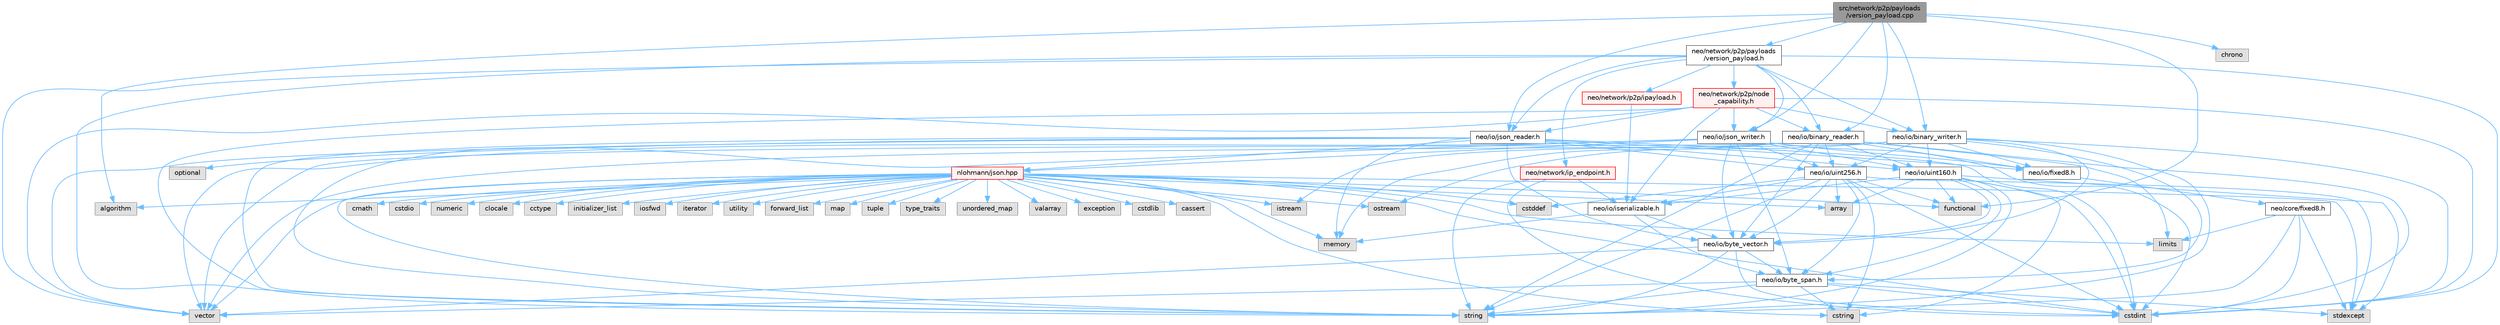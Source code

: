 digraph "src/network/p2p/payloads/version_payload.cpp"
{
 // LATEX_PDF_SIZE
  bgcolor="transparent";
  edge [fontname=Helvetica,fontsize=10,labelfontname=Helvetica,labelfontsize=10];
  node [fontname=Helvetica,fontsize=10,shape=box,height=0.2,width=0.4];
  Node1 [id="Node000001",label="src/network/p2p/payloads\l/version_payload.cpp",height=0.2,width=0.4,color="gray40", fillcolor="grey60", style="filled", fontcolor="black",tooltip=" "];
  Node1 -> Node2 [id="edge136_Node000001_Node000002",color="steelblue1",style="solid",tooltip=" "];
  Node2 [id="Node000002",label="neo/io/binary_reader.h",height=0.2,width=0.4,color="grey40", fillcolor="white", style="filled",URL="$binary__reader_8h.html",tooltip=" "];
  Node2 -> Node3 [id="edge137_Node000002_Node000003",color="steelblue1",style="solid",tooltip=" "];
  Node3 [id="Node000003",label="neo/io/byte_vector.h",height=0.2,width=0.4,color="grey40", fillcolor="white", style="filled",URL="$io_2byte__vector_8h.html",tooltip=" "];
  Node3 -> Node4 [id="edge138_Node000003_Node000004",color="steelblue1",style="solid",tooltip=" "];
  Node4 [id="Node000004",label="neo/io/byte_span.h",height=0.2,width=0.4,color="grey40", fillcolor="white", style="filled",URL="$io_2byte__span_8h.html",tooltip=" "];
  Node4 -> Node5 [id="edge139_Node000004_Node000005",color="steelblue1",style="solid",tooltip=" "];
  Node5 [id="Node000005",label="cstdint",height=0.2,width=0.4,color="grey60", fillcolor="#E0E0E0", style="filled",tooltip=" "];
  Node4 -> Node6 [id="edge140_Node000004_Node000006",color="steelblue1",style="solid",tooltip=" "];
  Node6 [id="Node000006",label="cstring",height=0.2,width=0.4,color="grey60", fillcolor="#E0E0E0", style="filled",tooltip=" "];
  Node4 -> Node7 [id="edge141_Node000004_Node000007",color="steelblue1",style="solid",tooltip=" "];
  Node7 [id="Node000007",label="stdexcept",height=0.2,width=0.4,color="grey60", fillcolor="#E0E0E0", style="filled",tooltip=" "];
  Node4 -> Node8 [id="edge142_Node000004_Node000008",color="steelblue1",style="solid",tooltip=" "];
  Node8 [id="Node000008",label="string",height=0.2,width=0.4,color="grey60", fillcolor="#E0E0E0", style="filled",tooltip=" "];
  Node4 -> Node9 [id="edge143_Node000004_Node000009",color="steelblue1",style="solid",tooltip=" "];
  Node9 [id="Node000009",label="vector",height=0.2,width=0.4,color="grey60", fillcolor="#E0E0E0", style="filled",tooltip=" "];
  Node3 -> Node5 [id="edge144_Node000003_Node000005",color="steelblue1",style="solid",tooltip=" "];
  Node3 -> Node8 [id="edge145_Node000003_Node000008",color="steelblue1",style="solid",tooltip=" "];
  Node3 -> Node9 [id="edge146_Node000003_Node000009",color="steelblue1",style="solid",tooltip=" "];
  Node2 -> Node10 [id="edge147_Node000002_Node000010",color="steelblue1",style="solid",tooltip=" "];
  Node10 [id="Node000010",label="neo/io/fixed8.h",height=0.2,width=0.4,color="grey40", fillcolor="white", style="filled",URL="$io_2fixed8_8h.html",tooltip=" "];
  Node10 -> Node11 [id="edge148_Node000010_Node000011",color="steelblue1",style="solid",tooltip=" "];
  Node11 [id="Node000011",label="neo/core/fixed8.h",height=0.2,width=0.4,color="grey40", fillcolor="white", style="filled",URL="$core_2fixed8_8h.html",tooltip=" "];
  Node11 -> Node5 [id="edge149_Node000011_Node000005",color="steelblue1",style="solid",tooltip=" "];
  Node11 -> Node12 [id="edge150_Node000011_Node000012",color="steelblue1",style="solid",tooltip=" "];
  Node12 [id="Node000012",label="limits",height=0.2,width=0.4,color="grey60", fillcolor="#E0E0E0", style="filled",tooltip=" "];
  Node11 -> Node7 [id="edge151_Node000011_Node000007",color="steelblue1",style="solid",tooltip=" "];
  Node11 -> Node8 [id="edge152_Node000011_Node000008",color="steelblue1",style="solid",tooltip=" "];
  Node2 -> Node13 [id="edge153_Node000002_Node000013",color="steelblue1",style="solid",tooltip=" "];
  Node13 [id="Node000013",label="neo/io/uint160.h",height=0.2,width=0.4,color="grey40", fillcolor="white", style="filled",URL="$uint160_8h.html",tooltip=" "];
  Node13 -> Node4 [id="edge154_Node000013_Node000004",color="steelblue1",style="solid",tooltip=" "];
  Node13 -> Node3 [id="edge155_Node000013_Node000003",color="steelblue1",style="solid",tooltip=" "];
  Node13 -> Node14 [id="edge156_Node000013_Node000014",color="steelblue1",style="solid",tooltip=" "];
  Node14 [id="Node000014",label="neo/io/iserializable.h",height=0.2,width=0.4,color="grey40", fillcolor="white", style="filled",URL="$iserializable_8h.html",tooltip=" "];
  Node14 -> Node4 [id="edge157_Node000014_Node000004",color="steelblue1",style="solid",tooltip=" "];
  Node14 -> Node3 [id="edge158_Node000014_Node000003",color="steelblue1",style="solid",tooltip=" "];
  Node14 -> Node15 [id="edge159_Node000014_Node000015",color="steelblue1",style="solid",tooltip=" "];
  Node15 [id="Node000015",label="memory",height=0.2,width=0.4,color="grey60", fillcolor="#E0E0E0", style="filled",tooltip=" "];
  Node13 -> Node16 [id="edge160_Node000013_Node000016",color="steelblue1",style="solid",tooltip=" "];
  Node16 [id="Node000016",label="array",height=0.2,width=0.4,color="grey60", fillcolor="#E0E0E0", style="filled",tooltip=" "];
  Node13 -> Node5 [id="edge161_Node000013_Node000005",color="steelblue1",style="solid",tooltip=" "];
  Node13 -> Node6 [id="edge162_Node000013_Node000006",color="steelblue1",style="solid",tooltip=" "];
  Node13 -> Node17 [id="edge163_Node000013_Node000017",color="steelblue1",style="solid",tooltip=" "];
  Node17 [id="Node000017",label="functional",height=0.2,width=0.4,color="grey60", fillcolor="#E0E0E0", style="filled",tooltip=" "];
  Node13 -> Node7 [id="edge164_Node000013_Node000007",color="steelblue1",style="solid",tooltip=" "];
  Node13 -> Node8 [id="edge165_Node000013_Node000008",color="steelblue1",style="solid",tooltip=" "];
  Node2 -> Node18 [id="edge166_Node000002_Node000018",color="steelblue1",style="solid",tooltip=" "];
  Node18 [id="Node000018",label="neo/io/uint256.h",height=0.2,width=0.4,color="grey40", fillcolor="white", style="filled",URL="$uint256_8h.html",tooltip=" "];
  Node18 -> Node4 [id="edge167_Node000018_Node000004",color="steelblue1",style="solid",tooltip=" "];
  Node18 -> Node3 [id="edge168_Node000018_Node000003",color="steelblue1",style="solid",tooltip=" "];
  Node18 -> Node14 [id="edge169_Node000018_Node000014",color="steelblue1",style="solid",tooltip=" "];
  Node18 -> Node16 [id="edge170_Node000018_Node000016",color="steelblue1",style="solid",tooltip=" "];
  Node18 -> Node19 [id="edge171_Node000018_Node000019",color="steelblue1",style="solid",tooltip=" "];
  Node19 [id="Node000019",label="cstddef",height=0.2,width=0.4,color="grey60", fillcolor="#E0E0E0", style="filled",tooltip=" "];
  Node18 -> Node5 [id="edge172_Node000018_Node000005",color="steelblue1",style="solid",tooltip=" "];
  Node18 -> Node6 [id="edge173_Node000018_Node000006",color="steelblue1",style="solid",tooltip=" "];
  Node18 -> Node17 [id="edge174_Node000018_Node000017",color="steelblue1",style="solid",tooltip=" "];
  Node18 -> Node7 [id="edge175_Node000018_Node000007",color="steelblue1",style="solid",tooltip=" "];
  Node18 -> Node8 [id="edge176_Node000018_Node000008",color="steelblue1",style="solid",tooltip=" "];
  Node2 -> Node5 [id="edge177_Node000002_Node000005",color="steelblue1",style="solid",tooltip=" "];
  Node2 -> Node20 [id="edge178_Node000002_Node000020",color="steelblue1",style="solid",tooltip=" "];
  Node20 [id="Node000020",label="istream",height=0.2,width=0.4,color="grey60", fillcolor="#E0E0E0", style="filled",tooltip=" "];
  Node2 -> Node12 [id="edge179_Node000002_Node000012",color="steelblue1",style="solid",tooltip=" "];
  Node2 -> Node15 [id="edge180_Node000002_Node000015",color="steelblue1",style="solid",tooltip=" "];
  Node2 -> Node8 [id="edge181_Node000002_Node000008",color="steelblue1",style="solid",tooltip=" "];
  Node2 -> Node9 [id="edge182_Node000002_Node000009",color="steelblue1",style="solid",tooltip=" "];
  Node1 -> Node21 [id="edge183_Node000001_Node000021",color="steelblue1",style="solid",tooltip=" "];
  Node21 [id="Node000021",label="neo/io/binary_writer.h",height=0.2,width=0.4,color="grey40", fillcolor="white", style="filled",URL="$binary__writer_8h.html",tooltip=" "];
  Node21 -> Node4 [id="edge184_Node000021_Node000004",color="steelblue1",style="solid",tooltip=" "];
  Node21 -> Node3 [id="edge185_Node000021_Node000003",color="steelblue1",style="solid",tooltip=" "];
  Node21 -> Node10 [id="edge186_Node000021_Node000010",color="steelblue1",style="solid",tooltip=" "];
  Node21 -> Node13 [id="edge187_Node000021_Node000013",color="steelblue1",style="solid",tooltip=" "];
  Node21 -> Node18 [id="edge188_Node000021_Node000018",color="steelblue1",style="solid",tooltip=" "];
  Node21 -> Node5 [id="edge189_Node000021_Node000005",color="steelblue1",style="solid",tooltip=" "];
  Node21 -> Node22 [id="edge190_Node000021_Node000022",color="steelblue1",style="solid",tooltip=" "];
  Node22 [id="Node000022",label="ostream",height=0.2,width=0.4,color="grey60", fillcolor="#E0E0E0", style="filled",tooltip=" "];
  Node21 -> Node8 [id="edge191_Node000021_Node000008",color="steelblue1",style="solid",tooltip=" "];
  Node21 -> Node9 [id="edge192_Node000021_Node000009",color="steelblue1",style="solid",tooltip=" "];
  Node1 -> Node23 [id="edge193_Node000001_Node000023",color="steelblue1",style="solid",tooltip=" "];
  Node23 [id="Node000023",label="neo/io/json_reader.h",height=0.2,width=0.4,color="grey40", fillcolor="white", style="filled",URL="$json__reader_8h.html",tooltip=" "];
  Node23 -> Node3 [id="edge194_Node000023_Node000003",color="steelblue1",style="solid",tooltip=" "];
  Node23 -> Node10 [id="edge195_Node000023_Node000010",color="steelblue1",style="solid",tooltip=" "];
  Node23 -> Node13 [id="edge196_Node000023_Node000013",color="steelblue1",style="solid",tooltip=" "];
  Node23 -> Node18 [id="edge197_Node000023_Node000018",color="steelblue1",style="solid",tooltip=" "];
  Node23 -> Node5 [id="edge198_Node000023_Node000005",color="steelblue1",style="solid",tooltip=" "];
  Node23 -> Node15 [id="edge199_Node000023_Node000015",color="steelblue1",style="solid",tooltip=" "];
  Node23 -> Node24 [id="edge200_Node000023_Node000024",color="steelblue1",style="solid",tooltip=" "];
  Node24 [id="Node000024",label="nlohmann/json.hpp",height=0.2,width=0.4,color="red", fillcolor="#FFF0F0", style="filled",URL="$json_8hpp.html",tooltip=" "];
  Node24 -> Node25 [id="edge201_Node000024_Node000025",color="steelblue1",style="solid",tooltip=" "];
  Node25 [id="Node000025",label="algorithm",height=0.2,width=0.4,color="grey60", fillcolor="#E0E0E0", style="filled",tooltip=" "];
  Node24 -> Node19 [id="edge202_Node000024_Node000019",color="steelblue1",style="solid",tooltip=" "];
  Node24 -> Node17 [id="edge203_Node000024_Node000017",color="steelblue1",style="solid",tooltip=" "];
  Node24 -> Node26 [id="edge204_Node000024_Node000026",color="steelblue1",style="solid",tooltip=" "];
  Node26 [id="Node000026",label="initializer_list",height=0.2,width=0.4,color="grey60", fillcolor="#E0E0E0", style="filled",tooltip=" "];
  Node24 -> Node27 [id="edge205_Node000024_Node000027",color="steelblue1",style="solid",tooltip=" "];
  Node27 [id="Node000027",label="iosfwd",height=0.2,width=0.4,color="grey60", fillcolor="#E0E0E0", style="filled",tooltip=" "];
  Node24 -> Node28 [id="edge206_Node000024_Node000028",color="steelblue1",style="solid",tooltip=" "];
  Node28 [id="Node000028",label="iterator",height=0.2,width=0.4,color="grey60", fillcolor="#E0E0E0", style="filled",tooltip=" "];
  Node24 -> Node15 [id="edge207_Node000024_Node000015",color="steelblue1",style="solid",tooltip=" "];
  Node24 -> Node8 [id="edge208_Node000024_Node000008",color="steelblue1",style="solid",tooltip=" "];
  Node24 -> Node29 [id="edge209_Node000024_Node000029",color="steelblue1",style="solid",tooltip=" "];
  Node29 [id="Node000029",label="utility",height=0.2,width=0.4,color="grey60", fillcolor="#E0E0E0", style="filled",tooltip=" "];
  Node24 -> Node9 [id="edge210_Node000024_Node000009",color="steelblue1",style="solid",tooltip=" "];
  Node24 -> Node16 [id="edge211_Node000024_Node000016",color="steelblue1",style="solid",tooltip=" "];
  Node24 -> Node30 [id="edge212_Node000024_Node000030",color="steelblue1",style="solid",tooltip=" "];
  Node30 [id="Node000030",label="forward_list",height=0.2,width=0.4,color="grey60", fillcolor="#E0E0E0", style="filled",tooltip=" "];
  Node24 -> Node31 [id="edge213_Node000024_Node000031",color="steelblue1",style="solid",tooltip=" "];
  Node31 [id="Node000031",label="map",height=0.2,width=0.4,color="grey60", fillcolor="#E0E0E0", style="filled",tooltip=" "];
  Node24 -> Node32 [id="edge214_Node000024_Node000032",color="steelblue1",style="solid",tooltip=" "];
  Node32 [id="Node000032",label="tuple",height=0.2,width=0.4,color="grey60", fillcolor="#E0E0E0", style="filled",tooltip=" "];
  Node24 -> Node33 [id="edge215_Node000024_Node000033",color="steelblue1",style="solid",tooltip=" "];
  Node33 [id="Node000033",label="type_traits",height=0.2,width=0.4,color="grey60", fillcolor="#E0E0E0", style="filled",tooltip=" "];
  Node24 -> Node34 [id="edge216_Node000024_Node000034",color="steelblue1",style="solid",tooltip=" "];
  Node34 [id="Node000034",label="unordered_map",height=0.2,width=0.4,color="grey60", fillcolor="#E0E0E0", style="filled",tooltip=" "];
  Node24 -> Node35 [id="edge217_Node000024_Node000035",color="steelblue1",style="solid",tooltip=" "];
  Node35 [id="Node000035",label="valarray",height=0.2,width=0.4,color="grey60", fillcolor="#E0E0E0", style="filled",tooltip=" "];
  Node24 -> Node36 [id="edge218_Node000024_Node000036",color="steelblue1",style="solid",tooltip=" "];
  Node36 [id="Node000036",label="exception",height=0.2,width=0.4,color="grey60", fillcolor="#E0E0E0", style="filled",tooltip=" "];
  Node24 -> Node7 [id="edge219_Node000024_Node000007",color="steelblue1",style="solid",tooltip=" "];
  Node24 -> Node5 [id="edge220_Node000024_Node000005",color="steelblue1",style="solid",tooltip=" "];
  Node24 -> Node37 [id="edge221_Node000024_Node000037",color="steelblue1",style="solid",tooltip=" "];
  Node37 [id="Node000037",label="cstdlib",height=0.2,width=0.4,color="grey60", fillcolor="#E0E0E0", style="filled",tooltip=" "];
  Node24 -> Node38 [id="edge222_Node000024_Node000038",color="steelblue1",style="solid",tooltip=" "];
  Node38 [id="Node000038",label="cassert",height=0.2,width=0.4,color="grey60", fillcolor="#E0E0E0", style="filled",tooltip=" "];
  Node24 -> Node12 [id="edge223_Node000024_Node000012",color="steelblue1",style="solid",tooltip=" "];
  Node24 -> Node6 [id="edge224_Node000024_Node000006",color="steelblue1",style="solid",tooltip=" "];
  Node24 -> Node39 [id="edge225_Node000024_Node000039",color="steelblue1",style="solid",tooltip=" "];
  Node39 [id="Node000039",label="cmath",height=0.2,width=0.4,color="grey60", fillcolor="#E0E0E0", style="filled",tooltip=" "];
  Node24 -> Node40 [id="edge226_Node000024_Node000040",color="steelblue1",style="solid",tooltip=" "];
  Node40 [id="Node000040",label="cstdio",height=0.2,width=0.4,color="grey60", fillcolor="#E0E0E0", style="filled",tooltip=" "];
  Node24 -> Node41 [id="edge227_Node000024_Node000041",color="steelblue1",style="solid",tooltip=" "];
  Node41 [id="Node000041",label="numeric",height=0.2,width=0.4,color="grey60", fillcolor="#E0E0E0", style="filled",tooltip=" "];
  Node24 -> Node20 [id="edge228_Node000024_Node000020",color="steelblue1",style="solid",tooltip=" "];
  Node24 -> Node42 [id="edge229_Node000024_Node000042",color="steelblue1",style="solid",tooltip=" "];
  Node42 [id="Node000042",label="clocale",height=0.2,width=0.4,color="grey60", fillcolor="#E0E0E0", style="filled",tooltip=" "];
  Node24 -> Node43 [id="edge230_Node000024_Node000043",color="steelblue1",style="solid",tooltip=" "];
  Node43 [id="Node000043",label="cctype",height=0.2,width=0.4,color="grey60", fillcolor="#E0E0E0", style="filled",tooltip=" "];
  Node24 -> Node22 [id="edge231_Node000024_Node000022",color="steelblue1",style="solid",tooltip=" "];
  Node23 -> Node47 [id="edge232_Node000023_Node000047",color="steelblue1",style="solid",tooltip=" "];
  Node47 [id="Node000047",label="optional",height=0.2,width=0.4,color="grey60", fillcolor="#E0E0E0", style="filled",tooltip=" "];
  Node23 -> Node8 [id="edge233_Node000023_Node000008",color="steelblue1",style="solid",tooltip=" "];
  Node23 -> Node9 [id="edge234_Node000023_Node000009",color="steelblue1",style="solid",tooltip=" "];
  Node1 -> Node48 [id="edge235_Node000001_Node000048",color="steelblue1",style="solid",tooltip=" "];
  Node48 [id="Node000048",label="neo/io/json_writer.h",height=0.2,width=0.4,color="grey40", fillcolor="white", style="filled",URL="$json__writer_8h.html",tooltip=" "];
  Node48 -> Node4 [id="edge236_Node000048_Node000004",color="steelblue1",style="solid",tooltip=" "];
  Node48 -> Node3 [id="edge237_Node000048_Node000003",color="steelblue1",style="solid",tooltip=" "];
  Node48 -> Node10 [id="edge238_Node000048_Node000010",color="steelblue1",style="solid",tooltip=" "];
  Node48 -> Node13 [id="edge239_Node000048_Node000013",color="steelblue1",style="solid",tooltip=" "];
  Node48 -> Node18 [id="edge240_Node000048_Node000018",color="steelblue1",style="solid",tooltip=" "];
  Node48 -> Node5 [id="edge241_Node000048_Node000005",color="steelblue1",style="solid",tooltip=" "];
  Node48 -> Node24 [id="edge242_Node000048_Node000024",color="steelblue1",style="solid",tooltip=" "];
  Node48 -> Node8 [id="edge243_Node000048_Node000008",color="steelblue1",style="solid",tooltip=" "];
  Node48 -> Node9 [id="edge244_Node000048_Node000009",color="steelblue1",style="solid",tooltip=" "];
  Node1 -> Node49 [id="edge245_Node000001_Node000049",color="steelblue1",style="solid",tooltip=" "];
  Node49 [id="Node000049",label="neo/network/p2p/payloads\l/version_payload.h",height=0.2,width=0.4,color="grey40", fillcolor="white", style="filled",URL="$version__payload_8h.html",tooltip=" "];
  Node49 -> Node2 [id="edge246_Node000049_Node000002",color="steelblue1",style="solid",tooltip=" "];
  Node49 -> Node21 [id="edge247_Node000049_Node000021",color="steelblue1",style="solid",tooltip=" "];
  Node49 -> Node23 [id="edge248_Node000049_Node000023",color="steelblue1",style="solid",tooltip=" "];
  Node49 -> Node48 [id="edge249_Node000049_Node000048",color="steelblue1",style="solid",tooltip=" "];
  Node49 -> Node50 [id="edge250_Node000049_Node000050",color="steelblue1",style="solid",tooltip=" "];
  Node50 [id="Node000050",label="neo/network/ip_endpoint.h",height=0.2,width=0.4,color="red", fillcolor="#FFF0F0", style="filled",URL="$ip__endpoint_8h.html",tooltip=" "];
  Node50 -> Node14 [id="edge251_Node000050_Node000014",color="steelblue1",style="solid",tooltip=" "];
  Node50 -> Node5 [id="edge252_Node000050_Node000005",color="steelblue1",style="solid",tooltip=" "];
  Node50 -> Node8 [id="edge253_Node000050_Node000008",color="steelblue1",style="solid",tooltip=" "];
  Node49 -> Node52 [id="edge254_Node000049_Node000052",color="steelblue1",style="solid",tooltip=" "];
  Node52 [id="Node000052",label="neo/network/p2p/ipayload.h",height=0.2,width=0.4,color="red", fillcolor="#FFF0F0", style="filled",URL="$p2p_2ipayload_8h.html",tooltip=" "];
  Node52 -> Node14 [id="edge255_Node000052_Node000014",color="steelblue1",style="solid",tooltip=" "];
  Node49 -> Node54 [id="edge256_Node000049_Node000054",color="steelblue1",style="solid",tooltip=" "];
  Node54 [id="Node000054",label="neo/network/p2p/node\l_capability.h",height=0.2,width=0.4,color="red", fillcolor="#FFF0F0", style="filled",URL="$node__capability_8h.html",tooltip=" "];
  Node54 -> Node2 [id="edge257_Node000054_Node000002",color="steelblue1",style="solid",tooltip=" "];
  Node54 -> Node21 [id="edge258_Node000054_Node000021",color="steelblue1",style="solid",tooltip=" "];
  Node54 -> Node14 [id="edge259_Node000054_Node000014",color="steelblue1",style="solid",tooltip=" "];
  Node54 -> Node23 [id="edge260_Node000054_Node000023",color="steelblue1",style="solid",tooltip=" "];
  Node54 -> Node48 [id="edge261_Node000054_Node000048",color="steelblue1",style="solid",tooltip=" "];
  Node54 -> Node5 [id="edge262_Node000054_Node000005",color="steelblue1",style="solid",tooltip=" "];
  Node54 -> Node8 [id="edge263_Node000054_Node000008",color="steelblue1",style="solid",tooltip=" "];
  Node54 -> Node9 [id="edge264_Node000054_Node000009",color="steelblue1",style="solid",tooltip=" "];
  Node49 -> Node5 [id="edge265_Node000049_Node000005",color="steelblue1",style="solid",tooltip=" "];
  Node49 -> Node8 [id="edge266_Node000049_Node000008",color="steelblue1",style="solid",tooltip=" "];
  Node49 -> Node9 [id="edge267_Node000049_Node000009",color="steelblue1",style="solid",tooltip=" "];
  Node1 -> Node25 [id="edge268_Node000001_Node000025",color="steelblue1",style="solid",tooltip=" "];
  Node1 -> Node56 [id="edge269_Node000001_Node000056",color="steelblue1",style="solid",tooltip=" "];
  Node56 [id="Node000056",label="chrono",height=0.2,width=0.4,color="grey60", fillcolor="#E0E0E0", style="filled",tooltip=" "];
  Node1 -> Node17 [id="edge270_Node000001_Node000017",color="steelblue1",style="solid",tooltip=" "];
}
